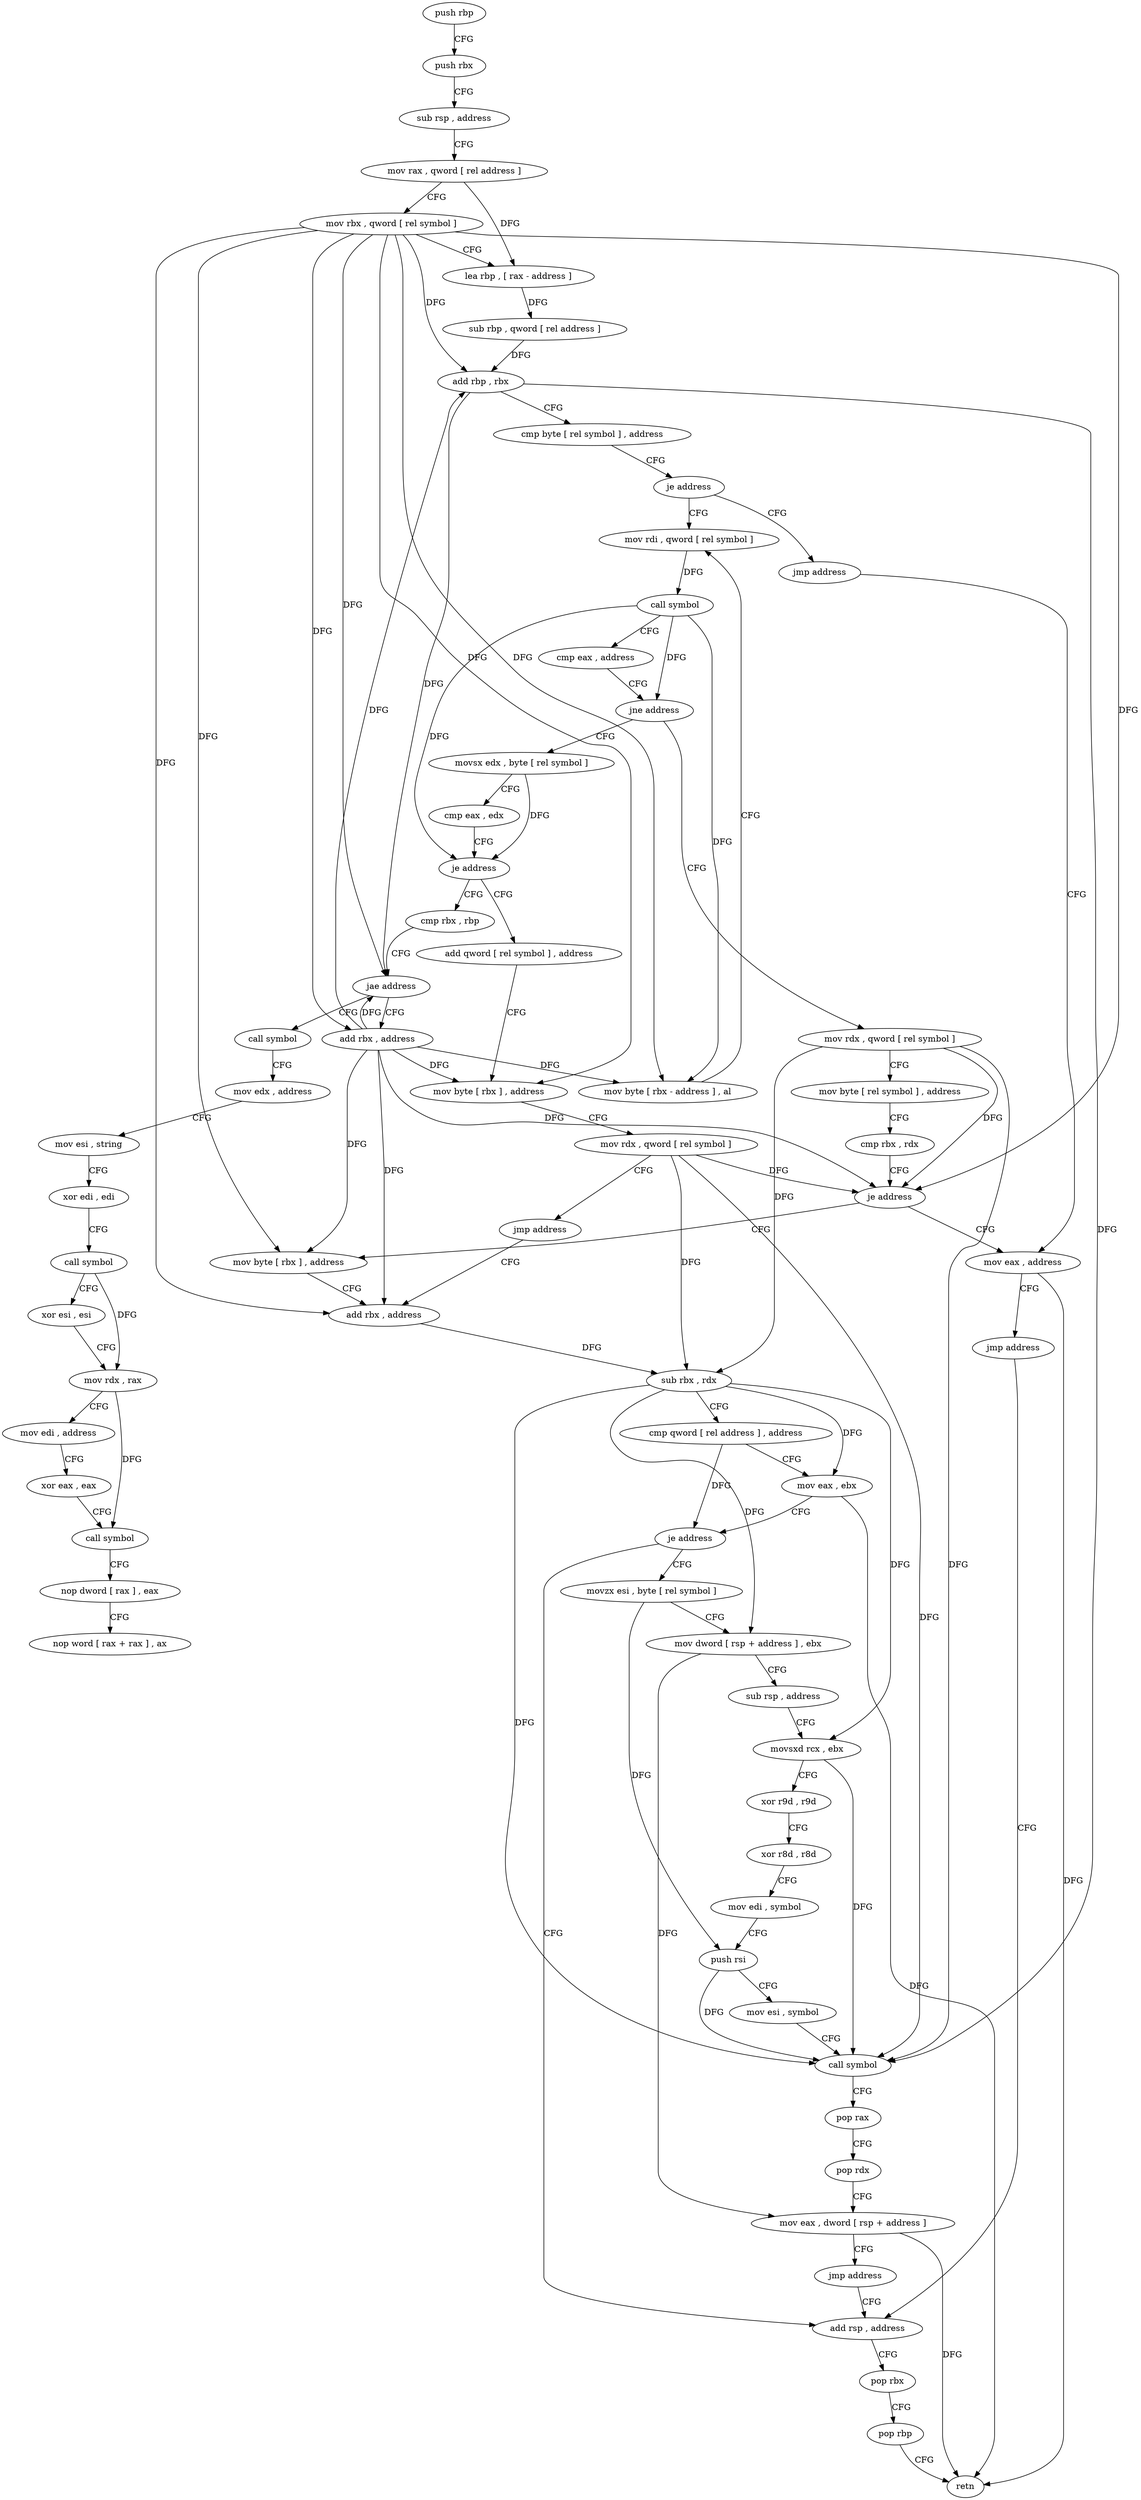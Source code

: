 digraph "func" {
"4210880" [label = "push rbp" ]
"4210881" [label = "push rbx" ]
"4210882" [label = "sub rsp , address" ]
"4210886" [label = "mov rax , qword [ rel address ]" ]
"4210893" [label = "mov rbx , qword [ rel symbol ]" ]
"4210900" [label = "lea rbp , [ rax - address ]" ]
"4210904" [label = "sub rbp , qword [ rel address ]" ]
"4210911" [label = "add rbp , rbx" ]
"4210914" [label = "cmp byte [ rel symbol ] , address" ]
"4210921" [label = "je address" ]
"4210955" [label = "mov rdi , qword [ rel symbol ]" ]
"4210923" [label = "jmp address" ]
"4210962" [label = "call symbol" ]
"4210967" [label = "cmp eax , address" ]
"4210970" [label = "jne address" ]
"4210928" [label = "movsx edx , byte [ rel symbol ]" ]
"4210972" [label = "mov rdx , qword [ rel symbol ]" ]
"4211092" [label = "mov eax , address" ]
"4210935" [label = "cmp eax , edx" ]
"4210937" [label = "je address" ]
"4211024" [label = "add qword [ rel symbol ] , address" ]
"4210939" [label = "cmp rbx , rbp" ]
"4210979" [label = "mov byte [ rel symbol ] , address" ]
"4210986" [label = "cmp rbx , rdx" ]
"4210989" [label = "je address" ]
"4210991" [label = "mov byte [ rbx ] , address" ]
"4211097" [label = "jmp address" ]
"4211013" [label = "add rsp , address" ]
"4211032" [label = "mov byte [ rbx ] , address" ]
"4211035" [label = "mov rdx , qword [ rel symbol ]" ]
"4211042" [label = "jmp address" ]
"4210994" [label = "add rbx , address" ]
"4210942" [label = "jae address" ]
"4211099" [label = "call symbol" ]
"4210948" [label = "add rbx , address" ]
"4211017" [label = "pop rbx" ]
"4211018" [label = "pop rbp" ]
"4211019" [label = "retn" ]
"4210998" [label = "sub rbx , rdx" ]
"4211001" [label = "cmp qword [ rel address ] , address" ]
"4211009" [label = "mov eax , ebx" ]
"4211011" [label = "je address" ]
"4211044" [label = "movzx esi , byte [ rel symbol ]" ]
"4211104" [label = "mov edx , address" ]
"4211109" [label = "mov esi , string" ]
"4211114" [label = "xor edi , edi" ]
"4211116" [label = "call symbol" ]
"4211121" [label = "xor esi , esi" ]
"4211123" [label = "mov rdx , rax" ]
"4211126" [label = "mov edi , address" ]
"4211131" [label = "xor eax , eax" ]
"4211133" [label = "call symbol" ]
"4211138" [label = "nop dword [ rax ] , eax" ]
"4211142" [label = "nop word [ rax + rax ] , ax" ]
"4210952" [label = "mov byte [ rbx - address ] , al" ]
"4211051" [label = "mov dword [ rsp + address ] , ebx" ]
"4211055" [label = "sub rsp , address" ]
"4211059" [label = "movsxd rcx , ebx" ]
"4211062" [label = "xor r9d , r9d" ]
"4211065" [label = "xor r8d , r8d" ]
"4211068" [label = "mov edi , symbol" ]
"4211073" [label = "push rsi" ]
"4211074" [label = "mov esi , symbol" ]
"4211079" [label = "call symbol" ]
"4211084" [label = "pop rax" ]
"4211085" [label = "pop rdx" ]
"4211086" [label = "mov eax , dword [ rsp + address ]" ]
"4211090" [label = "jmp address" ]
"4210880" -> "4210881" [ label = "CFG" ]
"4210881" -> "4210882" [ label = "CFG" ]
"4210882" -> "4210886" [ label = "CFG" ]
"4210886" -> "4210893" [ label = "CFG" ]
"4210886" -> "4210900" [ label = "DFG" ]
"4210893" -> "4210900" [ label = "CFG" ]
"4210893" -> "4210911" [ label = "DFG" ]
"4210893" -> "4210989" [ label = "DFG" ]
"4210893" -> "4211032" [ label = "DFG" ]
"4210893" -> "4210942" [ label = "DFG" ]
"4210893" -> "4210991" [ label = "DFG" ]
"4210893" -> "4210994" [ label = "DFG" ]
"4210893" -> "4210948" [ label = "DFG" ]
"4210893" -> "4210952" [ label = "DFG" ]
"4210900" -> "4210904" [ label = "DFG" ]
"4210904" -> "4210911" [ label = "DFG" ]
"4210911" -> "4210914" [ label = "CFG" ]
"4210911" -> "4210942" [ label = "DFG" ]
"4210911" -> "4211079" [ label = "DFG" ]
"4210914" -> "4210921" [ label = "CFG" ]
"4210921" -> "4210955" [ label = "CFG" ]
"4210921" -> "4210923" [ label = "CFG" ]
"4210955" -> "4210962" [ label = "DFG" ]
"4210923" -> "4211092" [ label = "CFG" ]
"4210962" -> "4210967" [ label = "CFG" ]
"4210962" -> "4210970" [ label = "DFG" ]
"4210962" -> "4210937" [ label = "DFG" ]
"4210962" -> "4210952" [ label = "DFG" ]
"4210967" -> "4210970" [ label = "CFG" ]
"4210970" -> "4210928" [ label = "CFG" ]
"4210970" -> "4210972" [ label = "CFG" ]
"4210928" -> "4210935" [ label = "CFG" ]
"4210928" -> "4210937" [ label = "DFG" ]
"4210972" -> "4210979" [ label = "CFG" ]
"4210972" -> "4210989" [ label = "DFG" ]
"4210972" -> "4210998" [ label = "DFG" ]
"4210972" -> "4211079" [ label = "DFG" ]
"4211092" -> "4211097" [ label = "CFG" ]
"4211092" -> "4211019" [ label = "DFG" ]
"4210935" -> "4210937" [ label = "CFG" ]
"4210937" -> "4211024" [ label = "CFG" ]
"4210937" -> "4210939" [ label = "CFG" ]
"4211024" -> "4211032" [ label = "CFG" ]
"4210939" -> "4210942" [ label = "CFG" ]
"4210979" -> "4210986" [ label = "CFG" ]
"4210986" -> "4210989" [ label = "CFG" ]
"4210989" -> "4211092" [ label = "CFG" ]
"4210989" -> "4210991" [ label = "CFG" ]
"4210991" -> "4210994" [ label = "CFG" ]
"4211097" -> "4211013" [ label = "CFG" ]
"4211013" -> "4211017" [ label = "CFG" ]
"4211032" -> "4211035" [ label = "CFG" ]
"4211035" -> "4211042" [ label = "CFG" ]
"4211035" -> "4210989" [ label = "DFG" ]
"4211035" -> "4210998" [ label = "DFG" ]
"4211035" -> "4211079" [ label = "DFG" ]
"4211042" -> "4210994" [ label = "CFG" ]
"4210994" -> "4210998" [ label = "DFG" ]
"4210942" -> "4211099" [ label = "CFG" ]
"4210942" -> "4210948" [ label = "CFG" ]
"4211099" -> "4211104" [ label = "CFG" ]
"4210948" -> "4210952" [ label = "DFG" ]
"4210948" -> "4210911" [ label = "DFG" ]
"4210948" -> "4211032" [ label = "DFG" ]
"4210948" -> "4210991" [ label = "DFG" ]
"4210948" -> "4210994" [ label = "DFG" ]
"4210948" -> "4210989" [ label = "DFG" ]
"4210948" -> "4210942" [ label = "DFG" ]
"4211017" -> "4211018" [ label = "CFG" ]
"4211018" -> "4211019" [ label = "CFG" ]
"4210998" -> "4211001" [ label = "CFG" ]
"4210998" -> "4211009" [ label = "DFG" ]
"4210998" -> "4211051" [ label = "DFG" ]
"4210998" -> "4211059" [ label = "DFG" ]
"4210998" -> "4211079" [ label = "DFG" ]
"4211001" -> "4211009" [ label = "CFG" ]
"4211001" -> "4211011" [ label = "DFG" ]
"4211009" -> "4211011" [ label = "CFG" ]
"4211009" -> "4211019" [ label = "DFG" ]
"4211011" -> "4211044" [ label = "CFG" ]
"4211011" -> "4211013" [ label = "CFG" ]
"4211044" -> "4211051" [ label = "CFG" ]
"4211044" -> "4211073" [ label = "DFG" ]
"4211104" -> "4211109" [ label = "CFG" ]
"4211109" -> "4211114" [ label = "CFG" ]
"4211114" -> "4211116" [ label = "CFG" ]
"4211116" -> "4211121" [ label = "CFG" ]
"4211116" -> "4211123" [ label = "DFG" ]
"4211121" -> "4211123" [ label = "CFG" ]
"4211123" -> "4211126" [ label = "CFG" ]
"4211123" -> "4211133" [ label = "DFG" ]
"4211126" -> "4211131" [ label = "CFG" ]
"4211131" -> "4211133" [ label = "CFG" ]
"4211133" -> "4211138" [ label = "CFG" ]
"4211138" -> "4211142" [ label = "CFG" ]
"4210952" -> "4210955" [ label = "CFG" ]
"4211051" -> "4211055" [ label = "CFG" ]
"4211051" -> "4211086" [ label = "DFG" ]
"4211055" -> "4211059" [ label = "CFG" ]
"4211059" -> "4211062" [ label = "CFG" ]
"4211059" -> "4211079" [ label = "DFG" ]
"4211062" -> "4211065" [ label = "CFG" ]
"4211065" -> "4211068" [ label = "CFG" ]
"4211068" -> "4211073" [ label = "CFG" ]
"4211073" -> "4211074" [ label = "CFG" ]
"4211073" -> "4211079" [ label = "DFG" ]
"4211074" -> "4211079" [ label = "CFG" ]
"4211079" -> "4211084" [ label = "CFG" ]
"4211084" -> "4211085" [ label = "CFG" ]
"4211085" -> "4211086" [ label = "CFG" ]
"4211086" -> "4211090" [ label = "CFG" ]
"4211086" -> "4211019" [ label = "DFG" ]
"4211090" -> "4211013" [ label = "CFG" ]
}
